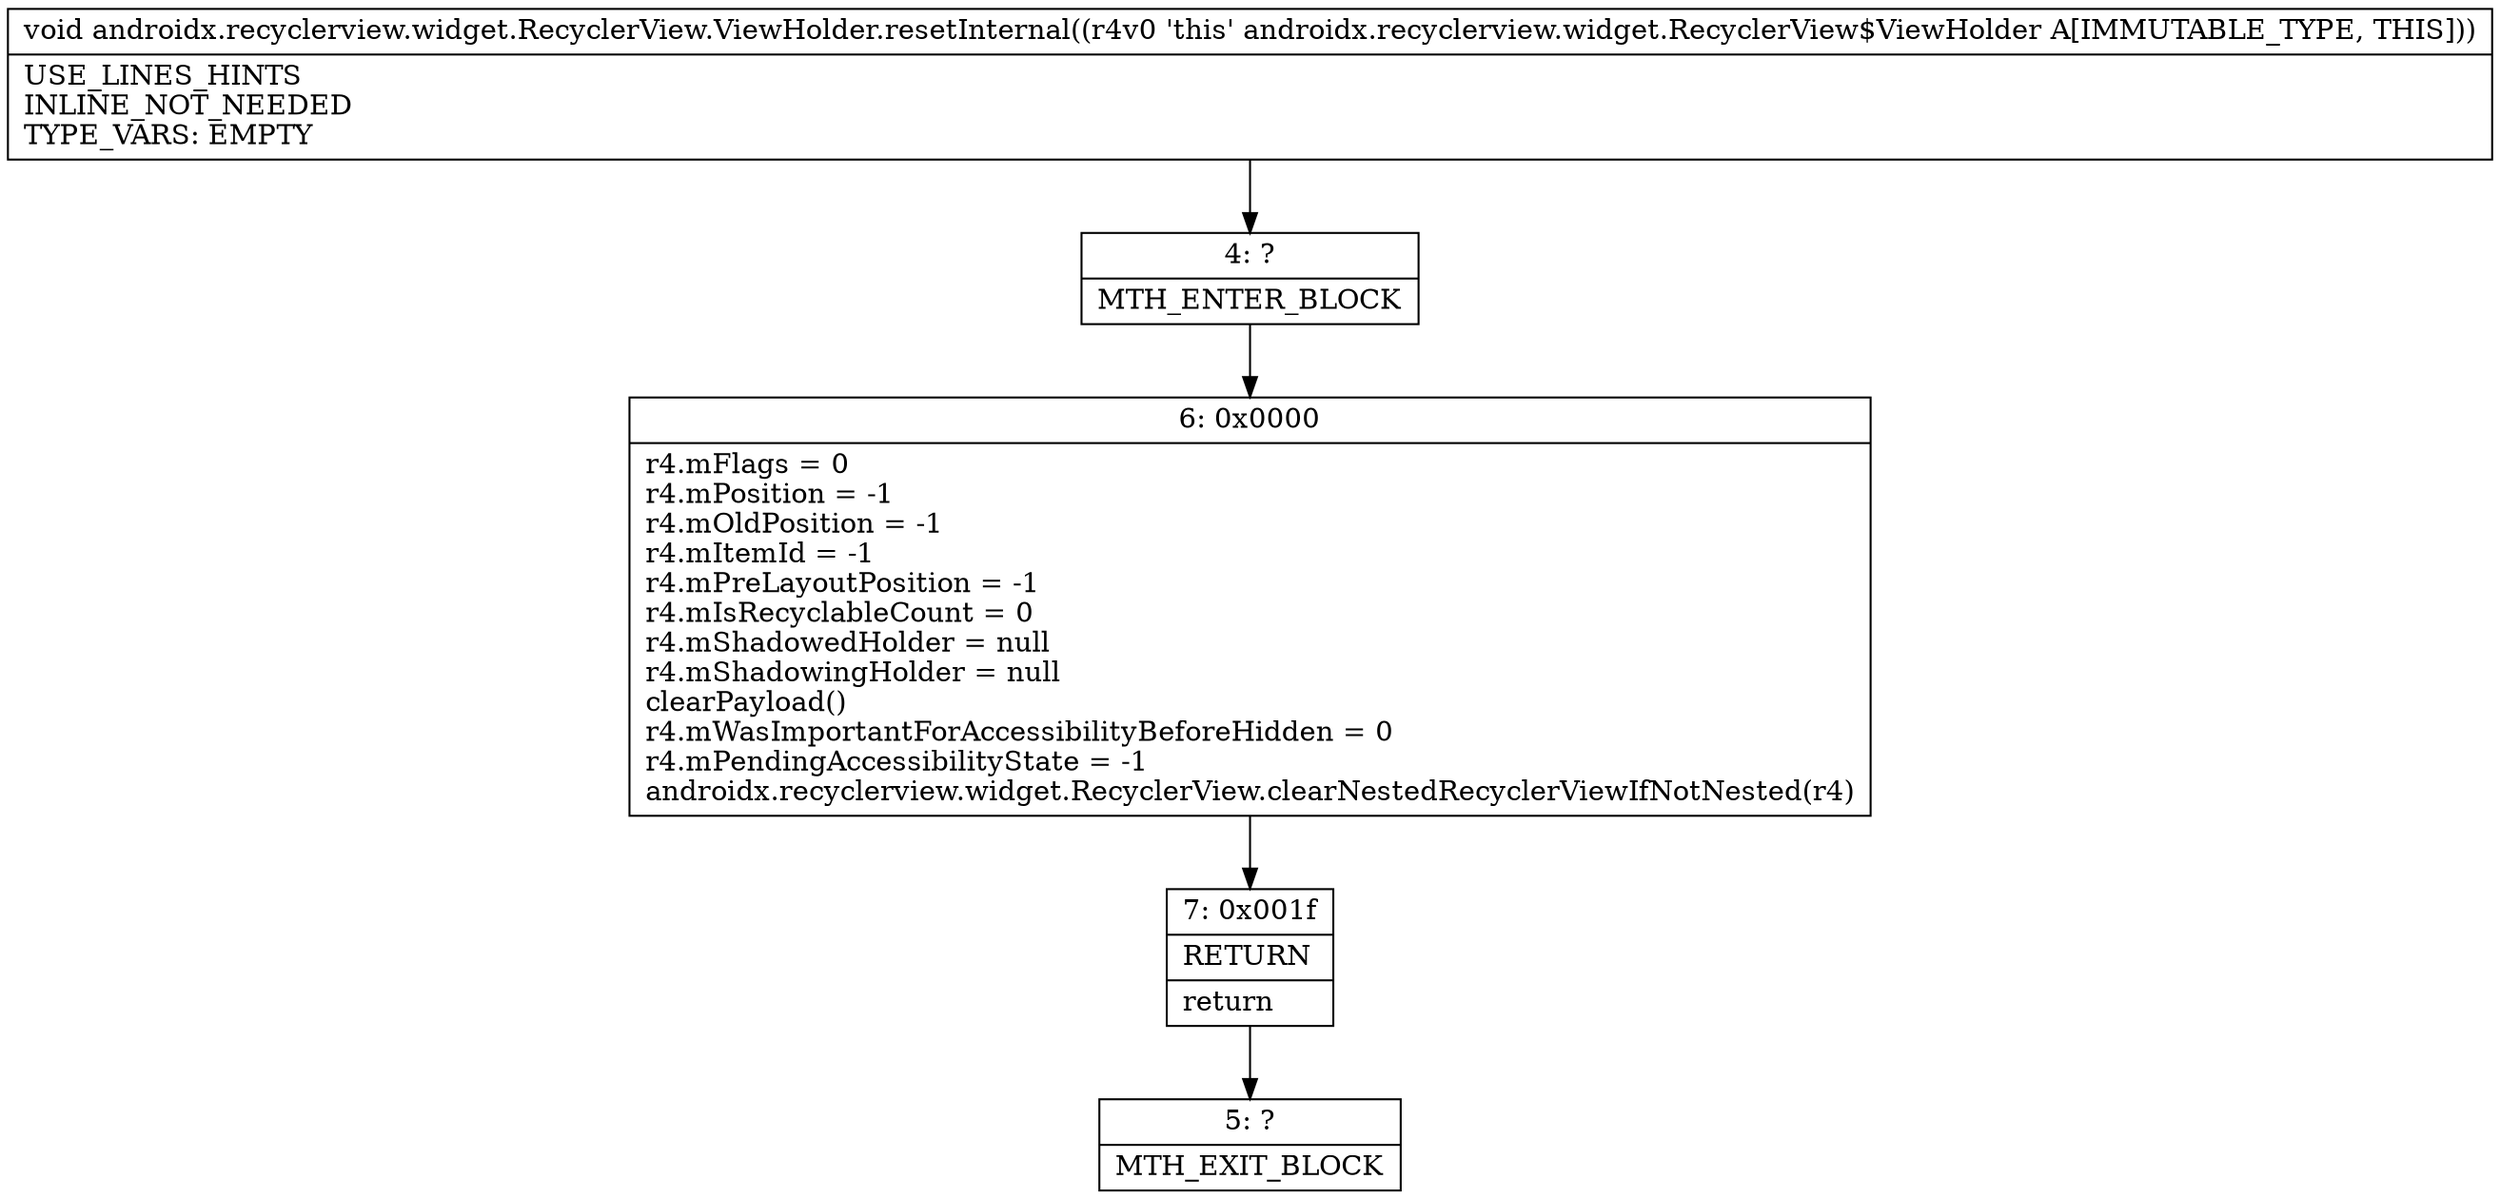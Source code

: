 digraph "CFG forandroidx.recyclerview.widget.RecyclerView.ViewHolder.resetInternal()V" {
Node_4 [shape=record,label="{4\:\ ?|MTH_ENTER_BLOCK\l}"];
Node_6 [shape=record,label="{6\:\ 0x0000|r4.mFlags = 0\lr4.mPosition = \-1\lr4.mOldPosition = \-1\lr4.mItemId = \-1\lr4.mPreLayoutPosition = \-1\lr4.mIsRecyclableCount = 0\lr4.mShadowedHolder = null\lr4.mShadowingHolder = null\lclearPayload()\lr4.mWasImportantForAccessibilityBeforeHidden = 0\lr4.mPendingAccessibilityState = \-1\landroidx.recyclerview.widget.RecyclerView.clearNestedRecyclerViewIfNotNested(r4)\l}"];
Node_7 [shape=record,label="{7\:\ 0x001f|RETURN\l|return\l}"];
Node_5 [shape=record,label="{5\:\ ?|MTH_EXIT_BLOCK\l}"];
MethodNode[shape=record,label="{void androidx.recyclerview.widget.RecyclerView.ViewHolder.resetInternal((r4v0 'this' androidx.recyclerview.widget.RecyclerView$ViewHolder A[IMMUTABLE_TYPE, THIS]))  | USE_LINES_HINTS\lINLINE_NOT_NEEDED\lTYPE_VARS: EMPTY\l}"];
MethodNode -> Node_4;Node_4 -> Node_6;
Node_6 -> Node_7;
Node_7 -> Node_5;
}


